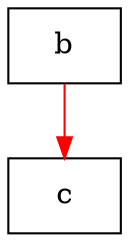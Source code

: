/* Generated by GvGen v.1.0 (https://www.github.com/stricaud/gvgen) */

digraph G {
compound=true;
   node1 [shape="rectangle",label="b"];
   node2 [shape="rectangle",label="c"];
node1->node2 [color="#ff0000"];
}
